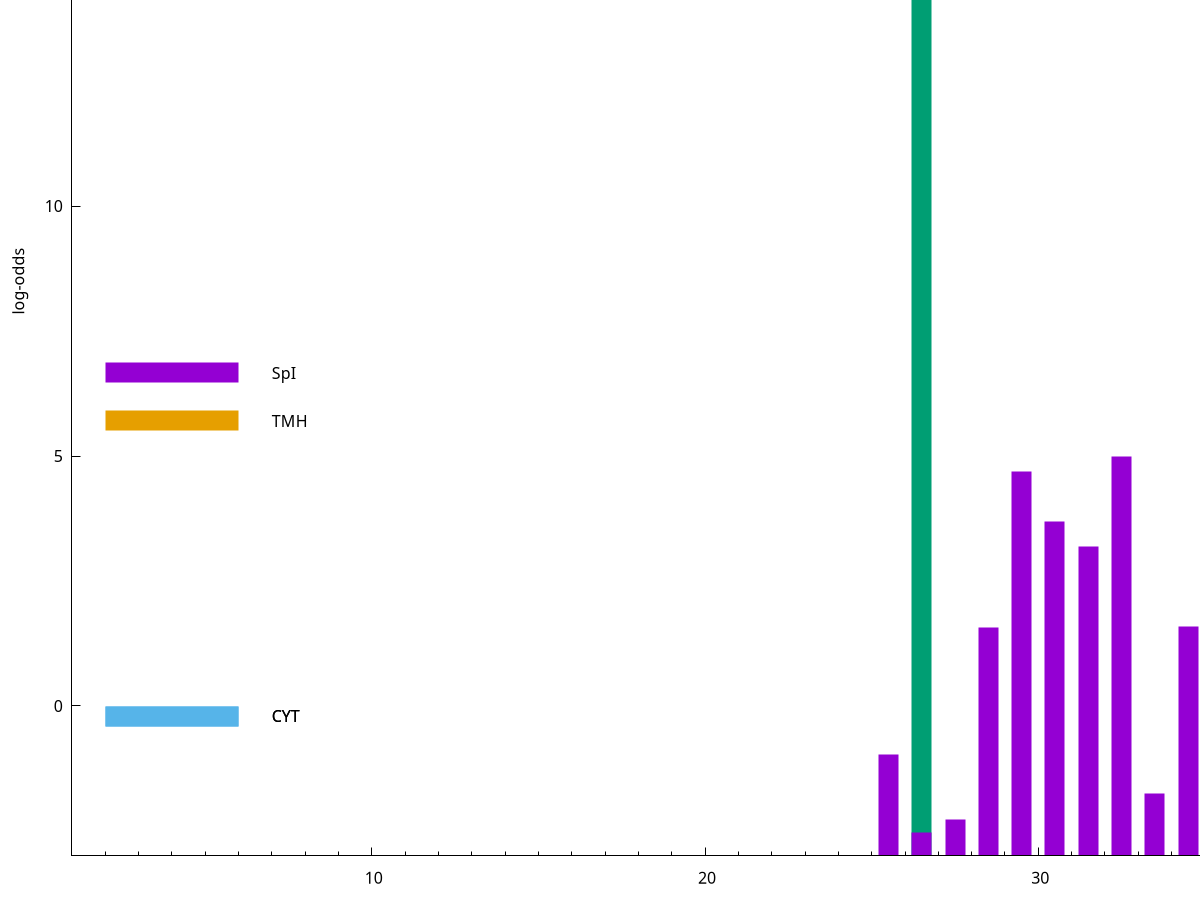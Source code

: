 set title "LipoP predictions for SRR5666568.gff"
set size 2., 1.4
set xrange [1:70] 
set mxtics 10
set yrange [-3:20]
set y2range [0:23]
set ylabel "log-odds"
set term postscript eps color solid "Helvetica" 30
set output "SRR5666568.gff408.eps"
set arrow from 2,16.1699 to 6,16.1699 nohead lt 2 lw 20
set label "SpII" at 7,16.1699
set arrow from 2,6.66373 to 6,6.66373 nohead lt 1 lw 20
set label "SpI" at 7,6.66373
set arrow from 2,5.7034 to 6,5.7034 nohead lt 4 lw 20
set label "TMH" at 7,5.7034
set arrow from 2,-0.200913 to 6,-0.200913 nohead lt 3 lw 20
set label "CYT" at 7,-0.200913
set arrow from 2,-0.200913 to 6,-0.200913 nohead lt 3 lw 20
set label "CYT" at 7,-0.200913
set arrow from 2,16.1699 to 6,16.1699 nohead lt 2 lw 20
set label "SpII" at 7,16.1699
# NOTE: The scores below are the log-odds scores with the threshold
# NOTE: subtracted (a hack to make gnuplot make the histogram all
# NOTE: look nice).
plot "-" axes x1y2 title "" with impulses lt 2 lw 20, "-" axes x1y2 title "" with impulses lt 1 lw 20
26.500000 19.169900
e
32.500000 8.000650
29.500000 7.691810
30.500000 6.694860
35.500000 6.509710
31.500000 6.186970
34.500000 4.592200
28.500000 4.567140
37.500000 4.496590
25.500000 2.025360
33.500000 1.247890
27.500000 0.721680
26.500000 0.477550
e
exit
